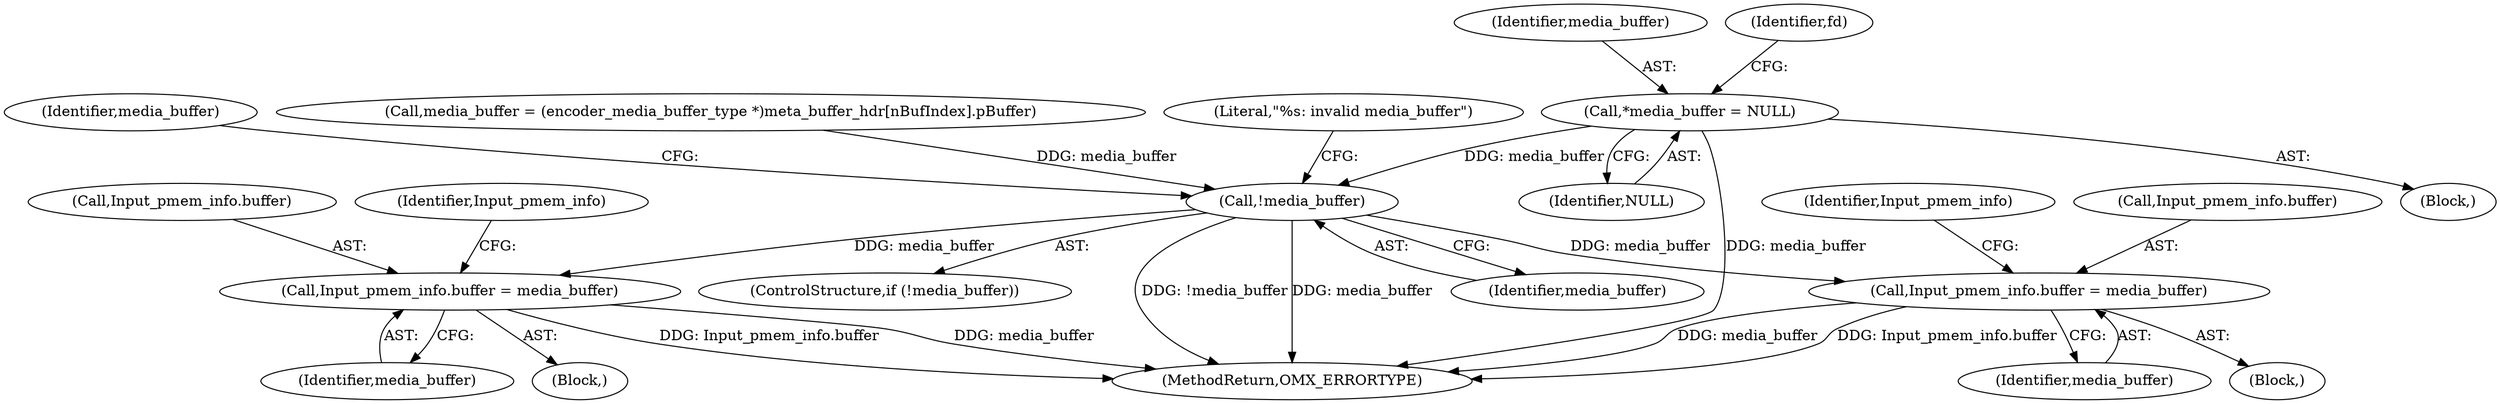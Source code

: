 digraph "0_Android_4ed06d14080d8667d5be14eed200e378cba78345_0@pointer" {
"1000125" [label="(Call,*media_buffer = NULL)"];
"1000314" [label="(Call,!media_buffer)"];
"1000329" [label="(Call,Input_pmem_info.buffer = media_buffer)"];
"1000393" [label="(Call,Input_pmem_info.buffer = media_buffer)"];
"1000325" [label="(Identifier,media_buffer)"];
"1000126" [label="(Identifier,media_buffer)"];
"1000330" [label="(Call,Input_pmem_info.buffer)"];
"1000315" [label="(Identifier,media_buffer)"];
"1000314" [label="(Call,!media_buffer)"];
"1000130" [label="(Identifier,fd)"];
"1000104" [label="(Block,)"];
"1000393" [label="(Call,Input_pmem_info.buffer = media_buffer)"];
"1000125" [label="(Call,*media_buffer = NULL)"];
"1000127" [label="(Identifier,NULL)"];
"1000623" [label="(MethodReturn,OMX_ERRORTYPE)"];
"1000397" [label="(Identifier,media_buffer)"];
"1000400" [label="(Identifier,Input_pmem_info)"];
"1000329" [label="(Call,Input_pmem_info.buffer = media_buffer)"];
"1000313" [label="(ControlStructure,if (!media_buffer))"];
"1000174" [label="(Call,media_buffer = (encoder_media_buffer_type *)meta_buffer_hdr[nBufIndex].pBuffer)"];
"1000333" [label="(Identifier,media_buffer)"];
"1000336" [label="(Identifier,Input_pmem_info)"];
"1000394" [label="(Call,Input_pmem_info.buffer)"];
"1000328" [label="(Block,)"];
"1000384" [label="(Block,)"];
"1000318" [label="(Literal,\"%s: invalid media_buffer\")"];
"1000125" -> "1000104"  [label="AST: "];
"1000125" -> "1000127"  [label="CFG: "];
"1000126" -> "1000125"  [label="AST: "];
"1000127" -> "1000125"  [label="AST: "];
"1000130" -> "1000125"  [label="CFG: "];
"1000125" -> "1000623"  [label="DDG: media_buffer"];
"1000125" -> "1000314"  [label="DDG: media_buffer"];
"1000314" -> "1000313"  [label="AST: "];
"1000314" -> "1000315"  [label="CFG: "];
"1000315" -> "1000314"  [label="AST: "];
"1000318" -> "1000314"  [label="CFG: "];
"1000325" -> "1000314"  [label="CFG: "];
"1000314" -> "1000623"  [label="DDG: media_buffer"];
"1000314" -> "1000623"  [label="DDG: !media_buffer"];
"1000174" -> "1000314"  [label="DDG: media_buffer"];
"1000314" -> "1000329"  [label="DDG: media_buffer"];
"1000314" -> "1000393"  [label="DDG: media_buffer"];
"1000329" -> "1000328"  [label="AST: "];
"1000329" -> "1000333"  [label="CFG: "];
"1000330" -> "1000329"  [label="AST: "];
"1000333" -> "1000329"  [label="AST: "];
"1000336" -> "1000329"  [label="CFG: "];
"1000329" -> "1000623"  [label="DDG: media_buffer"];
"1000329" -> "1000623"  [label="DDG: Input_pmem_info.buffer"];
"1000393" -> "1000384"  [label="AST: "];
"1000393" -> "1000397"  [label="CFG: "];
"1000394" -> "1000393"  [label="AST: "];
"1000397" -> "1000393"  [label="AST: "];
"1000400" -> "1000393"  [label="CFG: "];
"1000393" -> "1000623"  [label="DDG: media_buffer"];
"1000393" -> "1000623"  [label="DDG: Input_pmem_info.buffer"];
}
